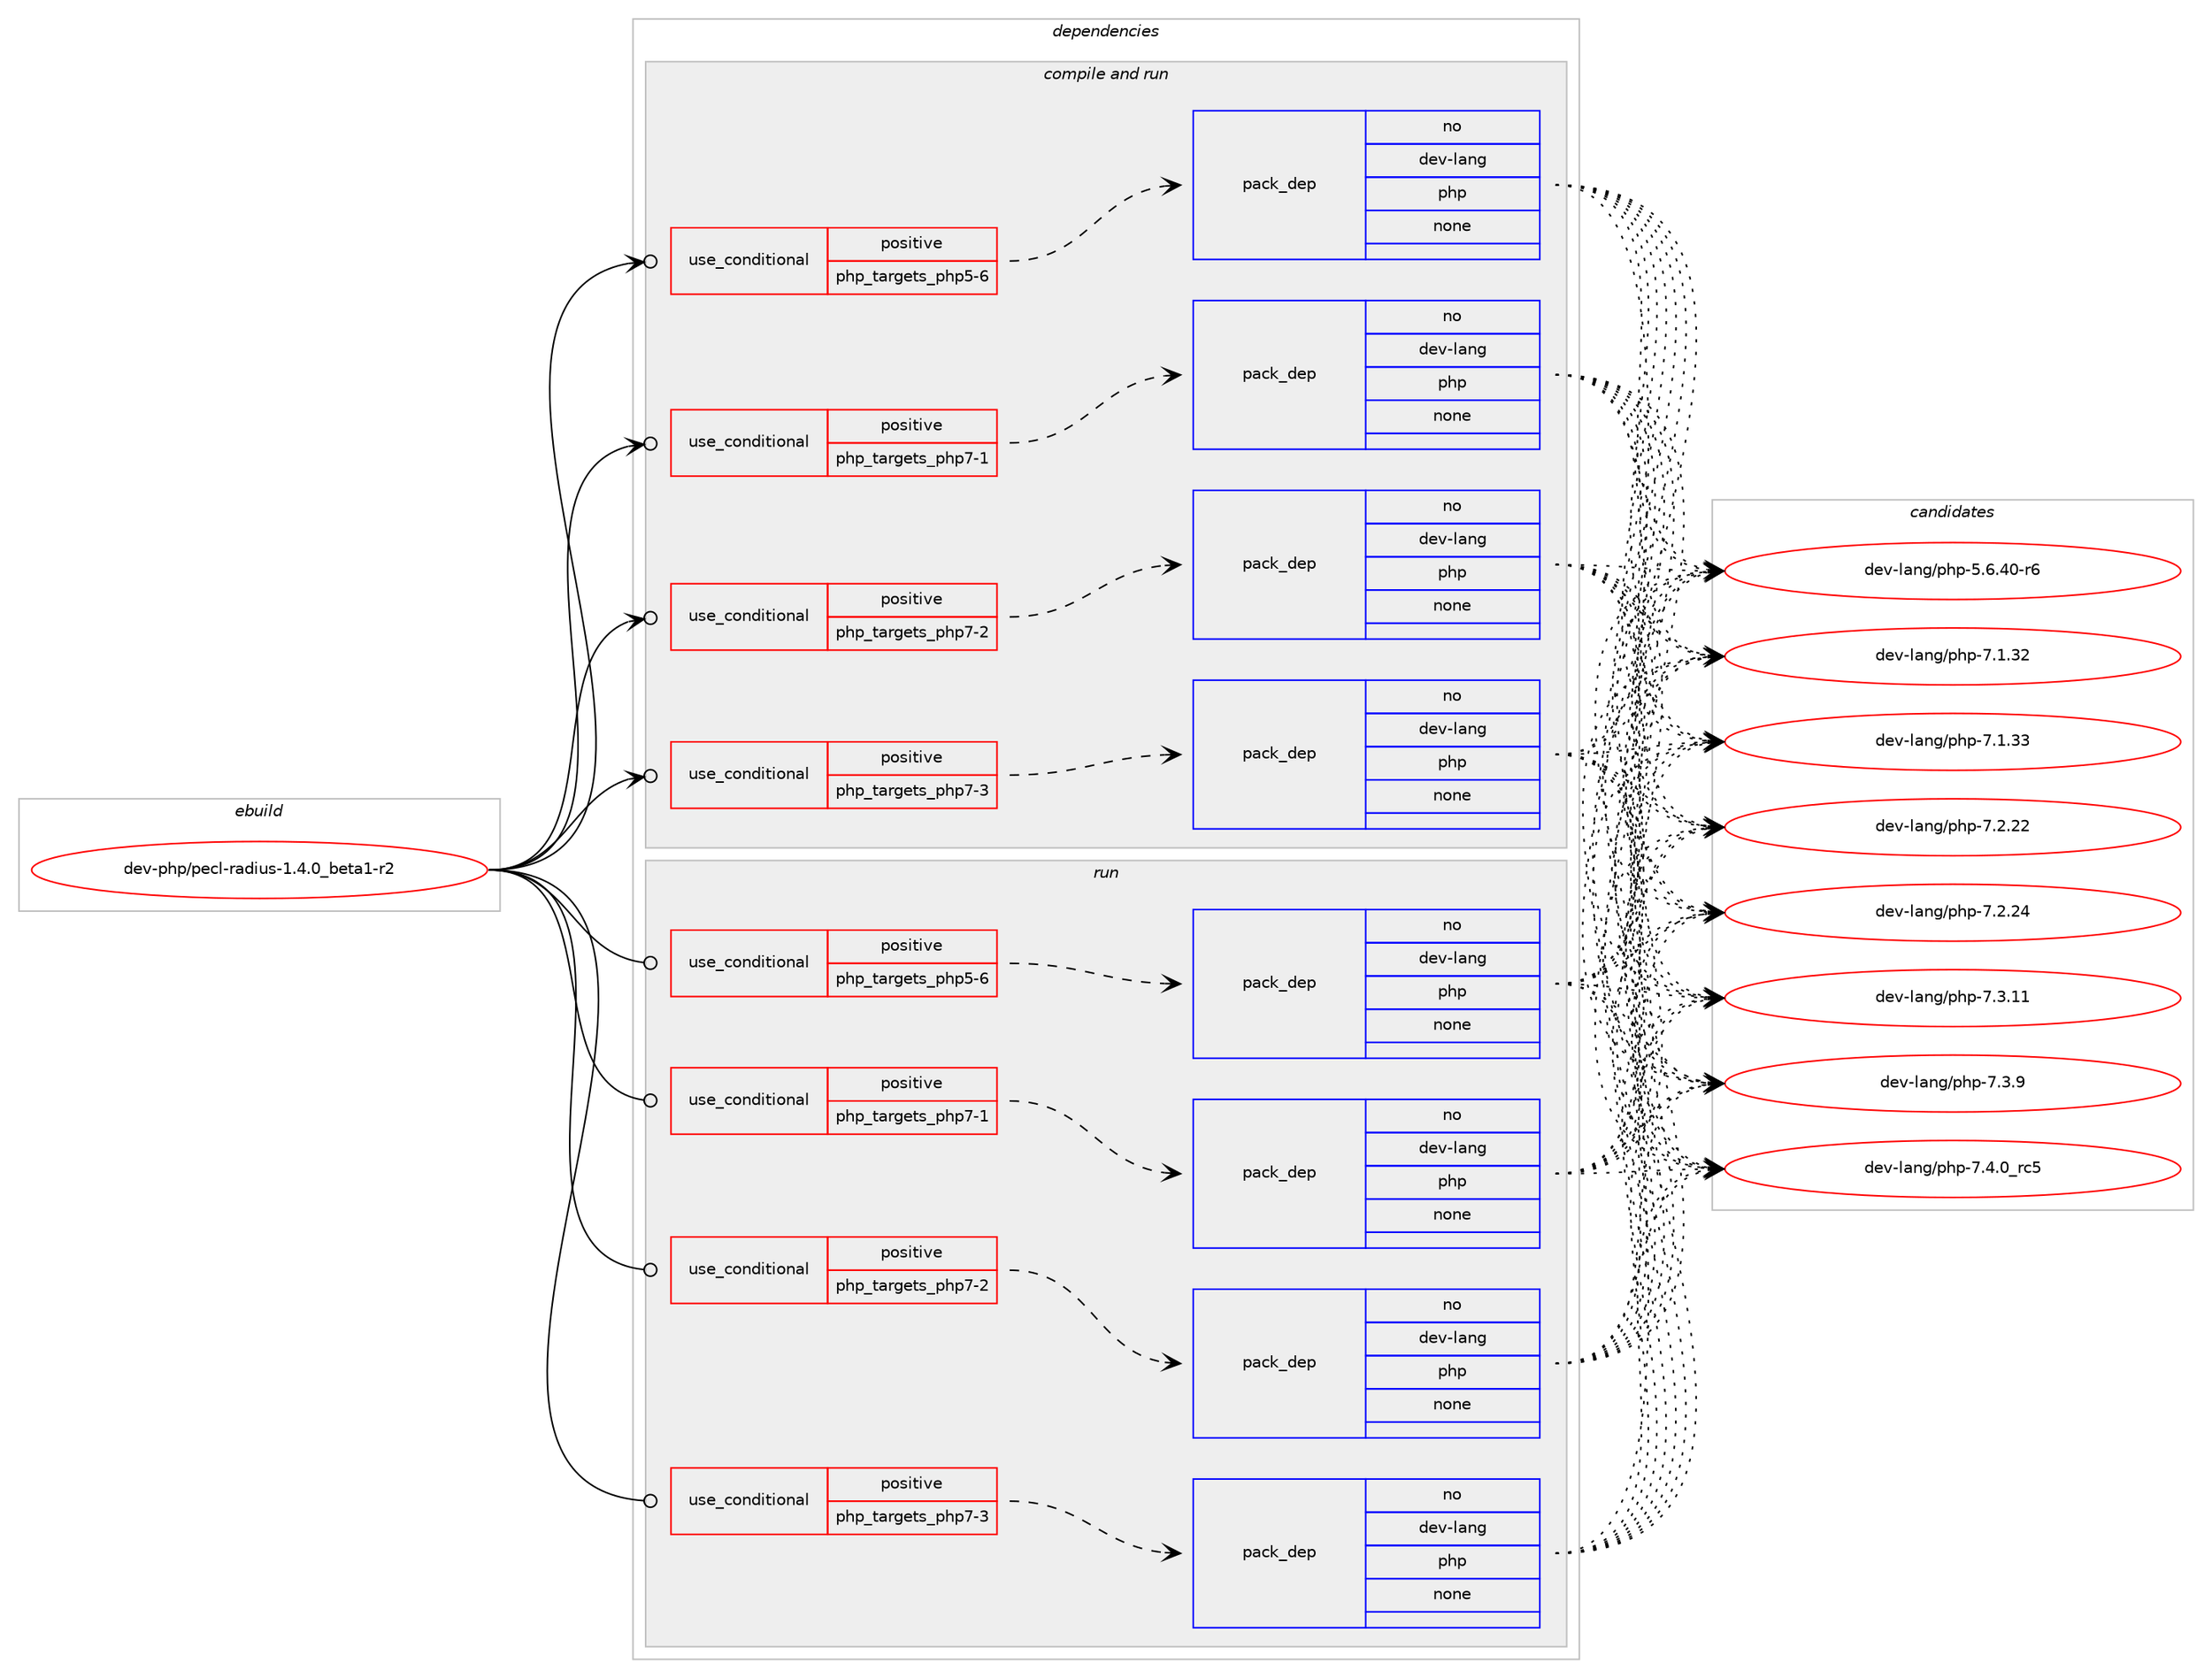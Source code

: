digraph prolog {

# *************
# Graph options
# *************

newrank=true;
concentrate=true;
compound=true;
graph [rankdir=LR,fontname=Helvetica,fontsize=10,ranksep=1.5];#, ranksep=2.5, nodesep=0.2];
edge  [arrowhead=vee];
node  [fontname=Helvetica,fontsize=10];

# **********
# The ebuild
# **********

subgraph cluster_leftcol {
color=gray;
rank=same;
label=<<i>ebuild</i>>;
id [label="dev-php/pecl-radius-1.4.0_beta1-r2", color=red, width=4, href="../dev-php/pecl-radius-1.4.0_beta1-r2.svg"];
}

# ****************
# The dependencies
# ****************

subgraph cluster_midcol {
color=gray;
label=<<i>dependencies</i>>;
subgraph cluster_compile {
fillcolor="#eeeeee";
style=filled;
label=<<i>compile</i>>;
}
subgraph cluster_compileandrun {
fillcolor="#eeeeee";
style=filled;
label=<<i>compile and run</i>>;
subgraph cond135144 {
dependency590878 [label=<<TABLE BORDER="0" CELLBORDER="1" CELLSPACING="0" CELLPADDING="4"><TR><TD ROWSPAN="3" CELLPADDING="10">use_conditional</TD></TR><TR><TD>positive</TD></TR><TR><TD>php_targets_php5-6</TD></TR></TABLE>>, shape=none, color=red];
subgraph pack444004 {
dependency590879 [label=<<TABLE BORDER="0" CELLBORDER="1" CELLSPACING="0" CELLPADDING="4" WIDTH="220"><TR><TD ROWSPAN="6" CELLPADDING="30">pack_dep</TD></TR><TR><TD WIDTH="110">no</TD></TR><TR><TD>dev-lang</TD></TR><TR><TD>php</TD></TR><TR><TD>none</TD></TR><TR><TD></TD></TR></TABLE>>, shape=none, color=blue];
}
dependency590878:e -> dependency590879:w [weight=20,style="dashed",arrowhead="vee"];
}
id:e -> dependency590878:w [weight=20,style="solid",arrowhead="odotvee"];
subgraph cond135145 {
dependency590880 [label=<<TABLE BORDER="0" CELLBORDER="1" CELLSPACING="0" CELLPADDING="4"><TR><TD ROWSPAN="3" CELLPADDING="10">use_conditional</TD></TR><TR><TD>positive</TD></TR><TR><TD>php_targets_php7-1</TD></TR></TABLE>>, shape=none, color=red];
subgraph pack444005 {
dependency590881 [label=<<TABLE BORDER="0" CELLBORDER="1" CELLSPACING="0" CELLPADDING="4" WIDTH="220"><TR><TD ROWSPAN="6" CELLPADDING="30">pack_dep</TD></TR><TR><TD WIDTH="110">no</TD></TR><TR><TD>dev-lang</TD></TR><TR><TD>php</TD></TR><TR><TD>none</TD></TR><TR><TD></TD></TR></TABLE>>, shape=none, color=blue];
}
dependency590880:e -> dependency590881:w [weight=20,style="dashed",arrowhead="vee"];
}
id:e -> dependency590880:w [weight=20,style="solid",arrowhead="odotvee"];
subgraph cond135146 {
dependency590882 [label=<<TABLE BORDER="0" CELLBORDER="1" CELLSPACING="0" CELLPADDING="4"><TR><TD ROWSPAN="3" CELLPADDING="10">use_conditional</TD></TR><TR><TD>positive</TD></TR><TR><TD>php_targets_php7-2</TD></TR></TABLE>>, shape=none, color=red];
subgraph pack444006 {
dependency590883 [label=<<TABLE BORDER="0" CELLBORDER="1" CELLSPACING="0" CELLPADDING="4" WIDTH="220"><TR><TD ROWSPAN="6" CELLPADDING="30">pack_dep</TD></TR><TR><TD WIDTH="110">no</TD></TR><TR><TD>dev-lang</TD></TR><TR><TD>php</TD></TR><TR><TD>none</TD></TR><TR><TD></TD></TR></TABLE>>, shape=none, color=blue];
}
dependency590882:e -> dependency590883:w [weight=20,style="dashed",arrowhead="vee"];
}
id:e -> dependency590882:w [weight=20,style="solid",arrowhead="odotvee"];
subgraph cond135147 {
dependency590884 [label=<<TABLE BORDER="0" CELLBORDER="1" CELLSPACING="0" CELLPADDING="4"><TR><TD ROWSPAN="3" CELLPADDING="10">use_conditional</TD></TR><TR><TD>positive</TD></TR><TR><TD>php_targets_php7-3</TD></TR></TABLE>>, shape=none, color=red];
subgraph pack444007 {
dependency590885 [label=<<TABLE BORDER="0" CELLBORDER="1" CELLSPACING="0" CELLPADDING="4" WIDTH="220"><TR><TD ROWSPAN="6" CELLPADDING="30">pack_dep</TD></TR><TR><TD WIDTH="110">no</TD></TR><TR><TD>dev-lang</TD></TR><TR><TD>php</TD></TR><TR><TD>none</TD></TR><TR><TD></TD></TR></TABLE>>, shape=none, color=blue];
}
dependency590884:e -> dependency590885:w [weight=20,style="dashed",arrowhead="vee"];
}
id:e -> dependency590884:w [weight=20,style="solid",arrowhead="odotvee"];
}
subgraph cluster_run {
fillcolor="#eeeeee";
style=filled;
label=<<i>run</i>>;
subgraph cond135148 {
dependency590886 [label=<<TABLE BORDER="0" CELLBORDER="1" CELLSPACING="0" CELLPADDING="4"><TR><TD ROWSPAN="3" CELLPADDING="10">use_conditional</TD></TR><TR><TD>positive</TD></TR><TR><TD>php_targets_php5-6</TD></TR></TABLE>>, shape=none, color=red];
subgraph pack444008 {
dependency590887 [label=<<TABLE BORDER="0" CELLBORDER="1" CELLSPACING="0" CELLPADDING="4" WIDTH="220"><TR><TD ROWSPAN="6" CELLPADDING="30">pack_dep</TD></TR><TR><TD WIDTH="110">no</TD></TR><TR><TD>dev-lang</TD></TR><TR><TD>php</TD></TR><TR><TD>none</TD></TR><TR><TD></TD></TR></TABLE>>, shape=none, color=blue];
}
dependency590886:e -> dependency590887:w [weight=20,style="dashed",arrowhead="vee"];
}
id:e -> dependency590886:w [weight=20,style="solid",arrowhead="odot"];
subgraph cond135149 {
dependency590888 [label=<<TABLE BORDER="0" CELLBORDER="1" CELLSPACING="0" CELLPADDING="4"><TR><TD ROWSPAN="3" CELLPADDING="10">use_conditional</TD></TR><TR><TD>positive</TD></TR><TR><TD>php_targets_php7-1</TD></TR></TABLE>>, shape=none, color=red];
subgraph pack444009 {
dependency590889 [label=<<TABLE BORDER="0" CELLBORDER="1" CELLSPACING="0" CELLPADDING="4" WIDTH="220"><TR><TD ROWSPAN="6" CELLPADDING="30">pack_dep</TD></TR><TR><TD WIDTH="110">no</TD></TR><TR><TD>dev-lang</TD></TR><TR><TD>php</TD></TR><TR><TD>none</TD></TR><TR><TD></TD></TR></TABLE>>, shape=none, color=blue];
}
dependency590888:e -> dependency590889:w [weight=20,style="dashed",arrowhead="vee"];
}
id:e -> dependency590888:w [weight=20,style="solid",arrowhead="odot"];
subgraph cond135150 {
dependency590890 [label=<<TABLE BORDER="0" CELLBORDER="1" CELLSPACING="0" CELLPADDING="4"><TR><TD ROWSPAN="3" CELLPADDING="10">use_conditional</TD></TR><TR><TD>positive</TD></TR><TR><TD>php_targets_php7-2</TD></TR></TABLE>>, shape=none, color=red];
subgraph pack444010 {
dependency590891 [label=<<TABLE BORDER="0" CELLBORDER="1" CELLSPACING="0" CELLPADDING="4" WIDTH="220"><TR><TD ROWSPAN="6" CELLPADDING="30">pack_dep</TD></TR><TR><TD WIDTH="110">no</TD></TR><TR><TD>dev-lang</TD></TR><TR><TD>php</TD></TR><TR><TD>none</TD></TR><TR><TD></TD></TR></TABLE>>, shape=none, color=blue];
}
dependency590890:e -> dependency590891:w [weight=20,style="dashed",arrowhead="vee"];
}
id:e -> dependency590890:w [weight=20,style="solid",arrowhead="odot"];
subgraph cond135151 {
dependency590892 [label=<<TABLE BORDER="0" CELLBORDER="1" CELLSPACING="0" CELLPADDING="4"><TR><TD ROWSPAN="3" CELLPADDING="10">use_conditional</TD></TR><TR><TD>positive</TD></TR><TR><TD>php_targets_php7-3</TD></TR></TABLE>>, shape=none, color=red];
subgraph pack444011 {
dependency590893 [label=<<TABLE BORDER="0" CELLBORDER="1" CELLSPACING="0" CELLPADDING="4" WIDTH="220"><TR><TD ROWSPAN="6" CELLPADDING="30">pack_dep</TD></TR><TR><TD WIDTH="110">no</TD></TR><TR><TD>dev-lang</TD></TR><TR><TD>php</TD></TR><TR><TD>none</TD></TR><TR><TD></TD></TR></TABLE>>, shape=none, color=blue];
}
dependency590892:e -> dependency590893:w [weight=20,style="dashed",arrowhead="vee"];
}
id:e -> dependency590892:w [weight=20,style="solid",arrowhead="odot"];
}
}

# **************
# The candidates
# **************

subgraph cluster_choices {
rank=same;
color=gray;
label=<<i>candidates</i>>;

subgraph choice444004 {
color=black;
nodesep=1;
choice100101118451089711010347112104112455346544652484511454 [label="dev-lang/php-5.6.40-r6", color=red, width=4,href="../dev-lang/php-5.6.40-r6.svg"];
choice10010111845108971101034711210411245554649465150 [label="dev-lang/php-7.1.32", color=red, width=4,href="../dev-lang/php-7.1.32.svg"];
choice10010111845108971101034711210411245554649465151 [label="dev-lang/php-7.1.33", color=red, width=4,href="../dev-lang/php-7.1.33.svg"];
choice10010111845108971101034711210411245554650465050 [label="dev-lang/php-7.2.22", color=red, width=4,href="../dev-lang/php-7.2.22.svg"];
choice10010111845108971101034711210411245554650465052 [label="dev-lang/php-7.2.24", color=red, width=4,href="../dev-lang/php-7.2.24.svg"];
choice10010111845108971101034711210411245554651464949 [label="dev-lang/php-7.3.11", color=red, width=4,href="../dev-lang/php-7.3.11.svg"];
choice100101118451089711010347112104112455546514657 [label="dev-lang/php-7.3.9", color=red, width=4,href="../dev-lang/php-7.3.9.svg"];
choice100101118451089711010347112104112455546524648951149953 [label="dev-lang/php-7.4.0_rc5", color=red, width=4,href="../dev-lang/php-7.4.0_rc5.svg"];
dependency590879:e -> choice100101118451089711010347112104112455346544652484511454:w [style=dotted,weight="100"];
dependency590879:e -> choice10010111845108971101034711210411245554649465150:w [style=dotted,weight="100"];
dependency590879:e -> choice10010111845108971101034711210411245554649465151:w [style=dotted,weight="100"];
dependency590879:e -> choice10010111845108971101034711210411245554650465050:w [style=dotted,weight="100"];
dependency590879:e -> choice10010111845108971101034711210411245554650465052:w [style=dotted,weight="100"];
dependency590879:e -> choice10010111845108971101034711210411245554651464949:w [style=dotted,weight="100"];
dependency590879:e -> choice100101118451089711010347112104112455546514657:w [style=dotted,weight="100"];
dependency590879:e -> choice100101118451089711010347112104112455546524648951149953:w [style=dotted,weight="100"];
}
subgraph choice444005 {
color=black;
nodesep=1;
choice100101118451089711010347112104112455346544652484511454 [label="dev-lang/php-5.6.40-r6", color=red, width=4,href="../dev-lang/php-5.6.40-r6.svg"];
choice10010111845108971101034711210411245554649465150 [label="dev-lang/php-7.1.32", color=red, width=4,href="../dev-lang/php-7.1.32.svg"];
choice10010111845108971101034711210411245554649465151 [label="dev-lang/php-7.1.33", color=red, width=4,href="../dev-lang/php-7.1.33.svg"];
choice10010111845108971101034711210411245554650465050 [label="dev-lang/php-7.2.22", color=red, width=4,href="../dev-lang/php-7.2.22.svg"];
choice10010111845108971101034711210411245554650465052 [label="dev-lang/php-7.2.24", color=red, width=4,href="../dev-lang/php-7.2.24.svg"];
choice10010111845108971101034711210411245554651464949 [label="dev-lang/php-7.3.11", color=red, width=4,href="../dev-lang/php-7.3.11.svg"];
choice100101118451089711010347112104112455546514657 [label="dev-lang/php-7.3.9", color=red, width=4,href="../dev-lang/php-7.3.9.svg"];
choice100101118451089711010347112104112455546524648951149953 [label="dev-lang/php-7.4.0_rc5", color=red, width=4,href="../dev-lang/php-7.4.0_rc5.svg"];
dependency590881:e -> choice100101118451089711010347112104112455346544652484511454:w [style=dotted,weight="100"];
dependency590881:e -> choice10010111845108971101034711210411245554649465150:w [style=dotted,weight="100"];
dependency590881:e -> choice10010111845108971101034711210411245554649465151:w [style=dotted,weight="100"];
dependency590881:e -> choice10010111845108971101034711210411245554650465050:w [style=dotted,weight="100"];
dependency590881:e -> choice10010111845108971101034711210411245554650465052:w [style=dotted,weight="100"];
dependency590881:e -> choice10010111845108971101034711210411245554651464949:w [style=dotted,weight="100"];
dependency590881:e -> choice100101118451089711010347112104112455546514657:w [style=dotted,weight="100"];
dependency590881:e -> choice100101118451089711010347112104112455546524648951149953:w [style=dotted,weight="100"];
}
subgraph choice444006 {
color=black;
nodesep=1;
choice100101118451089711010347112104112455346544652484511454 [label="dev-lang/php-5.6.40-r6", color=red, width=4,href="../dev-lang/php-5.6.40-r6.svg"];
choice10010111845108971101034711210411245554649465150 [label="dev-lang/php-7.1.32", color=red, width=4,href="../dev-lang/php-7.1.32.svg"];
choice10010111845108971101034711210411245554649465151 [label="dev-lang/php-7.1.33", color=red, width=4,href="../dev-lang/php-7.1.33.svg"];
choice10010111845108971101034711210411245554650465050 [label="dev-lang/php-7.2.22", color=red, width=4,href="../dev-lang/php-7.2.22.svg"];
choice10010111845108971101034711210411245554650465052 [label="dev-lang/php-7.2.24", color=red, width=4,href="../dev-lang/php-7.2.24.svg"];
choice10010111845108971101034711210411245554651464949 [label="dev-lang/php-7.3.11", color=red, width=4,href="../dev-lang/php-7.3.11.svg"];
choice100101118451089711010347112104112455546514657 [label="dev-lang/php-7.3.9", color=red, width=4,href="../dev-lang/php-7.3.9.svg"];
choice100101118451089711010347112104112455546524648951149953 [label="dev-lang/php-7.4.0_rc5", color=red, width=4,href="../dev-lang/php-7.4.0_rc5.svg"];
dependency590883:e -> choice100101118451089711010347112104112455346544652484511454:w [style=dotted,weight="100"];
dependency590883:e -> choice10010111845108971101034711210411245554649465150:w [style=dotted,weight="100"];
dependency590883:e -> choice10010111845108971101034711210411245554649465151:w [style=dotted,weight="100"];
dependency590883:e -> choice10010111845108971101034711210411245554650465050:w [style=dotted,weight="100"];
dependency590883:e -> choice10010111845108971101034711210411245554650465052:w [style=dotted,weight="100"];
dependency590883:e -> choice10010111845108971101034711210411245554651464949:w [style=dotted,weight="100"];
dependency590883:e -> choice100101118451089711010347112104112455546514657:w [style=dotted,weight="100"];
dependency590883:e -> choice100101118451089711010347112104112455546524648951149953:w [style=dotted,weight="100"];
}
subgraph choice444007 {
color=black;
nodesep=1;
choice100101118451089711010347112104112455346544652484511454 [label="dev-lang/php-5.6.40-r6", color=red, width=4,href="../dev-lang/php-5.6.40-r6.svg"];
choice10010111845108971101034711210411245554649465150 [label="dev-lang/php-7.1.32", color=red, width=4,href="../dev-lang/php-7.1.32.svg"];
choice10010111845108971101034711210411245554649465151 [label="dev-lang/php-7.1.33", color=red, width=4,href="../dev-lang/php-7.1.33.svg"];
choice10010111845108971101034711210411245554650465050 [label="dev-lang/php-7.2.22", color=red, width=4,href="../dev-lang/php-7.2.22.svg"];
choice10010111845108971101034711210411245554650465052 [label="dev-lang/php-7.2.24", color=red, width=4,href="../dev-lang/php-7.2.24.svg"];
choice10010111845108971101034711210411245554651464949 [label="dev-lang/php-7.3.11", color=red, width=4,href="../dev-lang/php-7.3.11.svg"];
choice100101118451089711010347112104112455546514657 [label="dev-lang/php-7.3.9", color=red, width=4,href="../dev-lang/php-7.3.9.svg"];
choice100101118451089711010347112104112455546524648951149953 [label="dev-lang/php-7.4.0_rc5", color=red, width=4,href="../dev-lang/php-7.4.0_rc5.svg"];
dependency590885:e -> choice100101118451089711010347112104112455346544652484511454:w [style=dotted,weight="100"];
dependency590885:e -> choice10010111845108971101034711210411245554649465150:w [style=dotted,weight="100"];
dependency590885:e -> choice10010111845108971101034711210411245554649465151:w [style=dotted,weight="100"];
dependency590885:e -> choice10010111845108971101034711210411245554650465050:w [style=dotted,weight="100"];
dependency590885:e -> choice10010111845108971101034711210411245554650465052:w [style=dotted,weight="100"];
dependency590885:e -> choice10010111845108971101034711210411245554651464949:w [style=dotted,weight="100"];
dependency590885:e -> choice100101118451089711010347112104112455546514657:w [style=dotted,weight="100"];
dependency590885:e -> choice100101118451089711010347112104112455546524648951149953:w [style=dotted,weight="100"];
}
subgraph choice444008 {
color=black;
nodesep=1;
choice100101118451089711010347112104112455346544652484511454 [label="dev-lang/php-5.6.40-r6", color=red, width=4,href="../dev-lang/php-5.6.40-r6.svg"];
choice10010111845108971101034711210411245554649465150 [label="dev-lang/php-7.1.32", color=red, width=4,href="../dev-lang/php-7.1.32.svg"];
choice10010111845108971101034711210411245554649465151 [label="dev-lang/php-7.1.33", color=red, width=4,href="../dev-lang/php-7.1.33.svg"];
choice10010111845108971101034711210411245554650465050 [label="dev-lang/php-7.2.22", color=red, width=4,href="../dev-lang/php-7.2.22.svg"];
choice10010111845108971101034711210411245554650465052 [label="dev-lang/php-7.2.24", color=red, width=4,href="../dev-lang/php-7.2.24.svg"];
choice10010111845108971101034711210411245554651464949 [label="dev-lang/php-7.3.11", color=red, width=4,href="../dev-lang/php-7.3.11.svg"];
choice100101118451089711010347112104112455546514657 [label="dev-lang/php-7.3.9", color=red, width=4,href="../dev-lang/php-7.3.9.svg"];
choice100101118451089711010347112104112455546524648951149953 [label="dev-lang/php-7.4.0_rc5", color=red, width=4,href="../dev-lang/php-7.4.0_rc5.svg"];
dependency590887:e -> choice100101118451089711010347112104112455346544652484511454:w [style=dotted,weight="100"];
dependency590887:e -> choice10010111845108971101034711210411245554649465150:w [style=dotted,weight="100"];
dependency590887:e -> choice10010111845108971101034711210411245554649465151:w [style=dotted,weight="100"];
dependency590887:e -> choice10010111845108971101034711210411245554650465050:w [style=dotted,weight="100"];
dependency590887:e -> choice10010111845108971101034711210411245554650465052:w [style=dotted,weight="100"];
dependency590887:e -> choice10010111845108971101034711210411245554651464949:w [style=dotted,weight="100"];
dependency590887:e -> choice100101118451089711010347112104112455546514657:w [style=dotted,weight="100"];
dependency590887:e -> choice100101118451089711010347112104112455546524648951149953:w [style=dotted,weight="100"];
}
subgraph choice444009 {
color=black;
nodesep=1;
choice100101118451089711010347112104112455346544652484511454 [label="dev-lang/php-5.6.40-r6", color=red, width=4,href="../dev-lang/php-5.6.40-r6.svg"];
choice10010111845108971101034711210411245554649465150 [label="dev-lang/php-7.1.32", color=red, width=4,href="../dev-lang/php-7.1.32.svg"];
choice10010111845108971101034711210411245554649465151 [label="dev-lang/php-7.1.33", color=red, width=4,href="../dev-lang/php-7.1.33.svg"];
choice10010111845108971101034711210411245554650465050 [label="dev-lang/php-7.2.22", color=red, width=4,href="../dev-lang/php-7.2.22.svg"];
choice10010111845108971101034711210411245554650465052 [label="dev-lang/php-7.2.24", color=red, width=4,href="../dev-lang/php-7.2.24.svg"];
choice10010111845108971101034711210411245554651464949 [label="dev-lang/php-7.3.11", color=red, width=4,href="../dev-lang/php-7.3.11.svg"];
choice100101118451089711010347112104112455546514657 [label="dev-lang/php-7.3.9", color=red, width=4,href="../dev-lang/php-7.3.9.svg"];
choice100101118451089711010347112104112455546524648951149953 [label="dev-lang/php-7.4.0_rc5", color=red, width=4,href="../dev-lang/php-7.4.0_rc5.svg"];
dependency590889:e -> choice100101118451089711010347112104112455346544652484511454:w [style=dotted,weight="100"];
dependency590889:e -> choice10010111845108971101034711210411245554649465150:w [style=dotted,weight="100"];
dependency590889:e -> choice10010111845108971101034711210411245554649465151:w [style=dotted,weight="100"];
dependency590889:e -> choice10010111845108971101034711210411245554650465050:w [style=dotted,weight="100"];
dependency590889:e -> choice10010111845108971101034711210411245554650465052:w [style=dotted,weight="100"];
dependency590889:e -> choice10010111845108971101034711210411245554651464949:w [style=dotted,weight="100"];
dependency590889:e -> choice100101118451089711010347112104112455546514657:w [style=dotted,weight="100"];
dependency590889:e -> choice100101118451089711010347112104112455546524648951149953:w [style=dotted,weight="100"];
}
subgraph choice444010 {
color=black;
nodesep=1;
choice100101118451089711010347112104112455346544652484511454 [label="dev-lang/php-5.6.40-r6", color=red, width=4,href="../dev-lang/php-5.6.40-r6.svg"];
choice10010111845108971101034711210411245554649465150 [label="dev-lang/php-7.1.32", color=red, width=4,href="../dev-lang/php-7.1.32.svg"];
choice10010111845108971101034711210411245554649465151 [label="dev-lang/php-7.1.33", color=red, width=4,href="../dev-lang/php-7.1.33.svg"];
choice10010111845108971101034711210411245554650465050 [label="dev-lang/php-7.2.22", color=red, width=4,href="../dev-lang/php-7.2.22.svg"];
choice10010111845108971101034711210411245554650465052 [label="dev-lang/php-7.2.24", color=red, width=4,href="../dev-lang/php-7.2.24.svg"];
choice10010111845108971101034711210411245554651464949 [label="dev-lang/php-7.3.11", color=red, width=4,href="../dev-lang/php-7.3.11.svg"];
choice100101118451089711010347112104112455546514657 [label="dev-lang/php-7.3.9", color=red, width=4,href="../dev-lang/php-7.3.9.svg"];
choice100101118451089711010347112104112455546524648951149953 [label="dev-lang/php-7.4.0_rc5", color=red, width=4,href="../dev-lang/php-7.4.0_rc5.svg"];
dependency590891:e -> choice100101118451089711010347112104112455346544652484511454:w [style=dotted,weight="100"];
dependency590891:e -> choice10010111845108971101034711210411245554649465150:w [style=dotted,weight="100"];
dependency590891:e -> choice10010111845108971101034711210411245554649465151:w [style=dotted,weight="100"];
dependency590891:e -> choice10010111845108971101034711210411245554650465050:w [style=dotted,weight="100"];
dependency590891:e -> choice10010111845108971101034711210411245554650465052:w [style=dotted,weight="100"];
dependency590891:e -> choice10010111845108971101034711210411245554651464949:w [style=dotted,weight="100"];
dependency590891:e -> choice100101118451089711010347112104112455546514657:w [style=dotted,weight="100"];
dependency590891:e -> choice100101118451089711010347112104112455546524648951149953:w [style=dotted,weight="100"];
}
subgraph choice444011 {
color=black;
nodesep=1;
choice100101118451089711010347112104112455346544652484511454 [label="dev-lang/php-5.6.40-r6", color=red, width=4,href="../dev-lang/php-5.6.40-r6.svg"];
choice10010111845108971101034711210411245554649465150 [label="dev-lang/php-7.1.32", color=red, width=4,href="../dev-lang/php-7.1.32.svg"];
choice10010111845108971101034711210411245554649465151 [label="dev-lang/php-7.1.33", color=red, width=4,href="../dev-lang/php-7.1.33.svg"];
choice10010111845108971101034711210411245554650465050 [label="dev-lang/php-7.2.22", color=red, width=4,href="../dev-lang/php-7.2.22.svg"];
choice10010111845108971101034711210411245554650465052 [label="dev-lang/php-7.2.24", color=red, width=4,href="../dev-lang/php-7.2.24.svg"];
choice10010111845108971101034711210411245554651464949 [label="dev-lang/php-7.3.11", color=red, width=4,href="../dev-lang/php-7.3.11.svg"];
choice100101118451089711010347112104112455546514657 [label="dev-lang/php-7.3.9", color=red, width=4,href="../dev-lang/php-7.3.9.svg"];
choice100101118451089711010347112104112455546524648951149953 [label="dev-lang/php-7.4.0_rc5", color=red, width=4,href="../dev-lang/php-7.4.0_rc5.svg"];
dependency590893:e -> choice100101118451089711010347112104112455346544652484511454:w [style=dotted,weight="100"];
dependency590893:e -> choice10010111845108971101034711210411245554649465150:w [style=dotted,weight="100"];
dependency590893:e -> choice10010111845108971101034711210411245554649465151:w [style=dotted,weight="100"];
dependency590893:e -> choice10010111845108971101034711210411245554650465050:w [style=dotted,weight="100"];
dependency590893:e -> choice10010111845108971101034711210411245554650465052:w [style=dotted,weight="100"];
dependency590893:e -> choice10010111845108971101034711210411245554651464949:w [style=dotted,weight="100"];
dependency590893:e -> choice100101118451089711010347112104112455546514657:w [style=dotted,weight="100"];
dependency590893:e -> choice100101118451089711010347112104112455546524648951149953:w [style=dotted,weight="100"];
}
}

}
